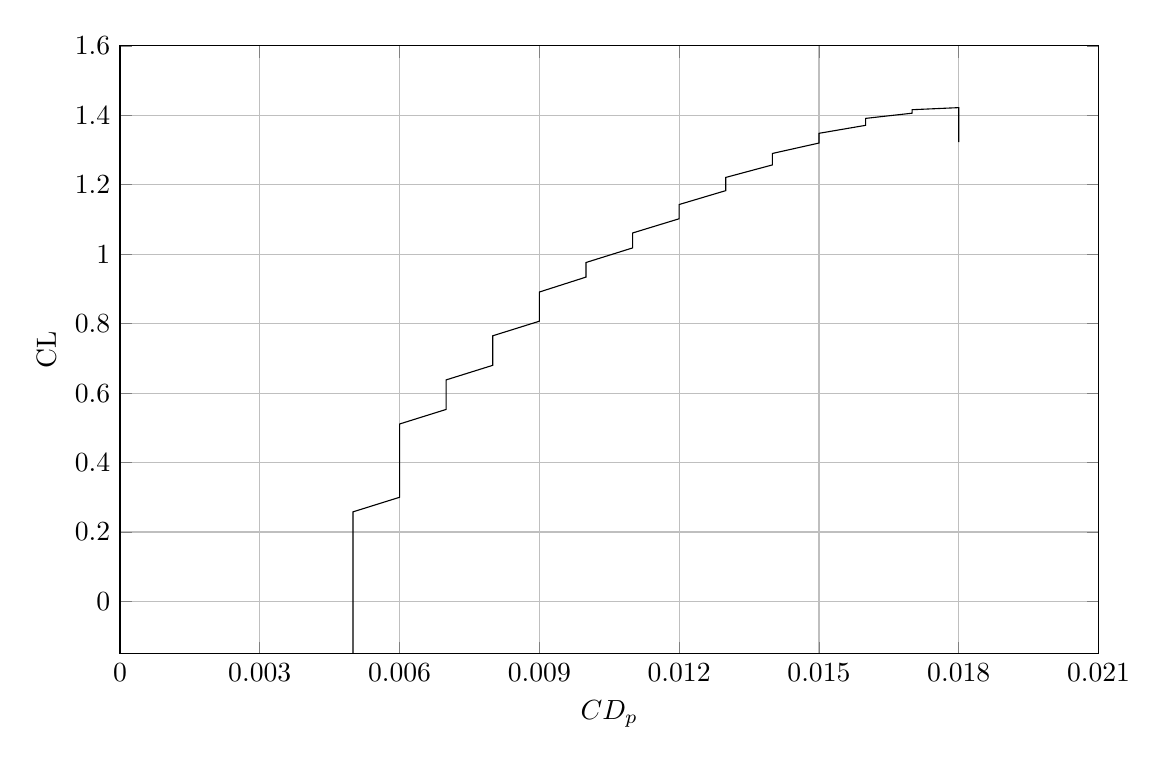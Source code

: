 %Parasite Drag coefficient vs CL for WING 
\begin{tikzpicture}

\begin{axis}[
width=14.01cm,
height=9.3cm,
scaled ticks=false,tick label style={/pgf/number format/precision=3},
xmin=0.0,
xmax=0.021,
xtick={0, 0.003, 0.006,0.009,0.012,0.015,0.018 ,0.021},
xticklabels={0, 0.003, 0.006,0.009,0.012,0.015,0.018 ,0.021},
xlabel={$CD_p$},
xmajorgrids,
ymin=-0.15,
ymax=1.6,
ylabel={CL },
ymajorgrids,
]

\addplot [
color=black,
solid
]
table[row sep=crcr]{
0.005	-0.165\\
0.005	-0.122\\
0.005	-0.08\\
0.005	-0.038\\
0.005	0.004\\
0.005	0.046\\
0.005	0.089\\
0.005	0.131\\
0.005	0.173\\
0.005	0.215\\
0.005	0.258\\
0.006	0.3\\
0.006	0.342\\
0.006	0.384\\
0.006	0.427\\
0.006	0.469\\
0.006	0.511\\
0.007	0.553\\
0.007	0.596\\
0.007	0.638\\
0.008	0.68\\
0.008	0.722\\
0.008	0.765\\
0.009	0.807\\
0.009	0.849\\
0.009	0.891\\
0.01	0.934\\
0.01	0.976\\
0.011	1.018\\
0.011	1.061\\
0.012	1.102\\
0.012	1.143\\
0.013	1.183\\
0.013	1.221\\
0.014	1.257\\
0.014	1.29\\
0.015	1.32\\
0.015	1.348\\
0.016	1.371\\
0.016	1.391\\
0.017	1.406\\
0.017	1.416\\
0.018	1.422\\
0.018	1.421\\
0.018	1.415\\
0.018	1.403\\
0.018	1.383\\
0.018	1.357\\
0.018	1.323\\
};
\end{axis}
\end{tikzpicture}%
